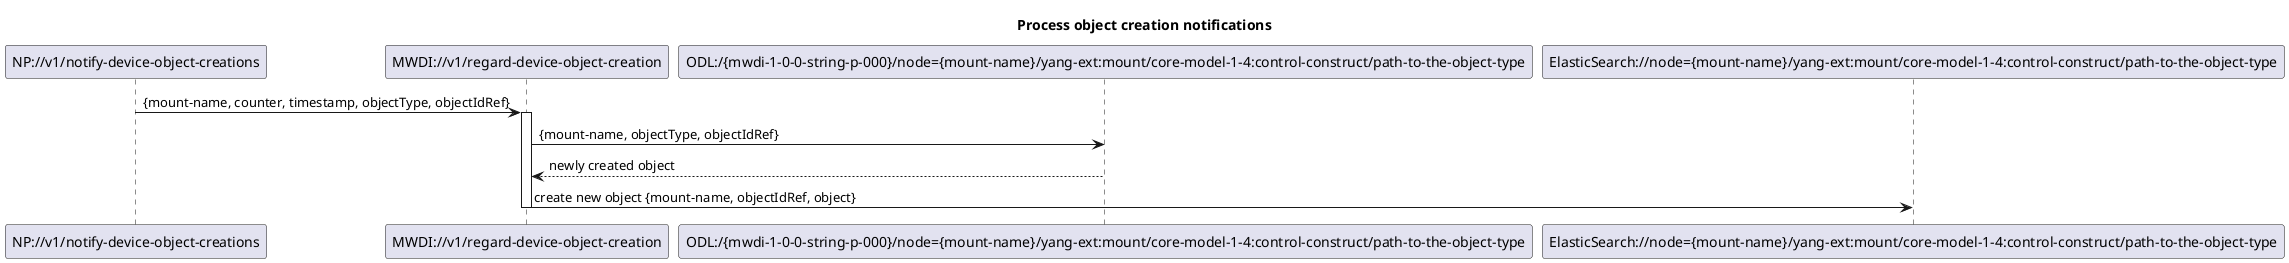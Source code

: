 @startuml 05x_NotificationBasedObjectCreation
skinparam responseMessageBelowArrow true

title Process object creation notifications

participant "NP://v1/notify-device-object-creations" as subscription
participant "MWDI://v1/regard-device-object-creation" as regardObjectCreation
participant "ODL:/{mwdi-1-0-0-string-p-000}/node={mount-name}/yang-ext:mount/core-model-1-4:control-construct/path-to-the-object-type" as odlCreatedObject
participant "ElasticSearch://node={mount-name}/yang-ext:mount/core-model-1-4:control-construct/path-to-the-object-type" as es

subscription -> regardObjectCreation: {mount-name, counter, timestamp, objectType, objectIdRef}
activate regardObjectCreation

regardObjectCreation -> odlCreatedObject: {mount-name, objectType, objectIdRef}
odlCreatedObject --> regardObjectCreation: newly created object

regardObjectCreation -> es: create new object {mount-name, objectIdRef, object}
deactivate regardObjectCreation

@enduml